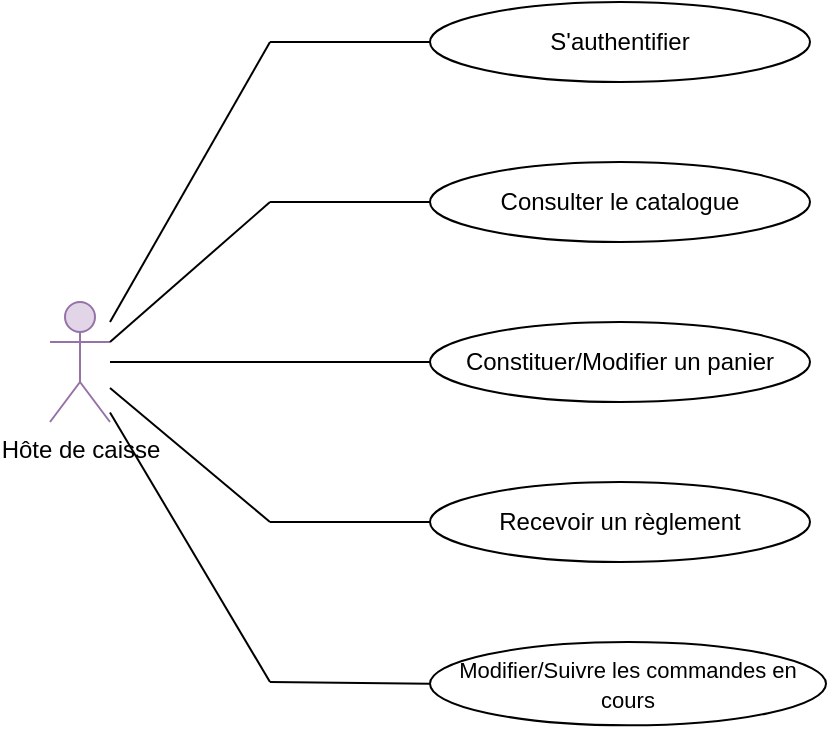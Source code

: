 <mxfile version="13.1.14" type="github">
  <diagram id="ceZ9f2kLIBMmKW1hbyQC" name="Page-1">
    <mxGraphModel dx="946" dy="521" grid="1" gridSize="10" guides="1" tooltips="1" connect="1" arrows="1" fold="1" page="1" pageScale="1" pageWidth="827" pageHeight="1169" math="0" shadow="0">
      <root>
        <mxCell id="0" />
        <mxCell id="1" parent="0" />
        <mxCell id="Xy7lXYXVQ5Ji8QcNzvNE-1" value="Hôte de caisse" style="shape=umlActor;verticalLabelPosition=bottom;labelBackgroundColor=#ffffff;verticalAlign=top;html=1;outlineConnect=0;fillColor=#e1d5e7;strokeColor=#9673a6;" parent="1" vertex="1">
          <mxGeometry x="50" y="290" width="30" height="60" as="geometry" />
        </mxCell>
        <mxCell id="Xy7lXYXVQ5Ji8QcNzvNE-2" value="S&#39;authentifier" style="ellipse;whiteSpace=wrap;html=1;" parent="1" vertex="1">
          <mxGeometry x="240" y="140" width="190" height="40" as="geometry" />
        </mxCell>
        <mxCell id="Xy7lXYXVQ5Ji8QcNzvNE-4" value="Constituer/Modifier un panier" style="ellipse;whiteSpace=wrap;html=1;" parent="1" vertex="1">
          <mxGeometry x="240" y="300" width="190" height="40" as="geometry" />
        </mxCell>
        <mxCell id="Xy7lXYXVQ5Ji8QcNzvNE-6" value="Consulter le catalogue" style="ellipse;whiteSpace=wrap;html=1;" parent="1" vertex="1">
          <mxGeometry x="240" y="220" width="190" height="40" as="geometry" />
        </mxCell>
        <mxCell id="Xy7lXYXVQ5Ji8QcNzvNE-7" value="Recevoir un règlement" style="ellipse;whiteSpace=wrap;html=1;" parent="1" vertex="1">
          <mxGeometry x="240" y="380" width="190" height="40" as="geometry" />
        </mxCell>
        <mxCell id="Xy7lXYXVQ5Ji8QcNzvNE-8" value="&lt;font style=&quot;font-size: 11px&quot;&gt;Modifier/Suivre les commandes en cours&lt;/font&gt;" style="ellipse;whiteSpace=wrap;html=1;aspect=fixed;" parent="1" vertex="1">
          <mxGeometry x="240" y="460" width="198" height="41.68" as="geometry" />
        </mxCell>
        <mxCell id="Xy7lXYXVQ5Ji8QcNzvNE-9" value="" style="endArrow=none;html=1;entryX=0;entryY=0.5;entryDx=0;entryDy=0;" parent="1" target="Xy7lXYXVQ5Ji8QcNzvNE-2" edge="1">
          <mxGeometry width="50" height="50" relative="1" as="geometry">
            <mxPoint x="160" y="160" as="sourcePoint" />
            <mxPoint x="440" y="290" as="targetPoint" />
          </mxGeometry>
        </mxCell>
        <mxCell id="Xy7lXYXVQ5Ji8QcNzvNE-10" value="" style="endArrow=none;html=1;entryX=0;entryY=0.5;entryDx=0;entryDy=0;" parent="1" target="Xy7lXYXVQ5Ji8QcNzvNE-6" edge="1">
          <mxGeometry width="50" height="50" relative="1" as="geometry">
            <mxPoint x="160" y="240" as="sourcePoint" />
            <mxPoint x="440" y="290" as="targetPoint" />
          </mxGeometry>
        </mxCell>
        <mxCell id="Xy7lXYXVQ5Ji8QcNzvNE-11" value="" style="endArrow=none;html=1;exitX=0;exitY=0.5;exitDx=0;exitDy=0;" parent="1" source="Xy7lXYXVQ5Ji8QcNzvNE-4" edge="1">
          <mxGeometry width="50" height="50" relative="1" as="geometry">
            <mxPoint x="390" y="340" as="sourcePoint" />
            <mxPoint x="160" y="320" as="targetPoint" />
          </mxGeometry>
        </mxCell>
        <mxCell id="Xy7lXYXVQ5Ji8QcNzvNE-12" value="" style="endArrow=none;html=1;entryX=0;entryY=0.5;entryDx=0;entryDy=0;" parent="1" target="Xy7lXYXVQ5Ji8QcNzvNE-7" edge="1">
          <mxGeometry width="50" height="50" relative="1" as="geometry">
            <mxPoint x="160" y="400" as="sourcePoint" />
            <mxPoint x="440" y="290" as="targetPoint" />
          </mxGeometry>
        </mxCell>
        <mxCell id="Xy7lXYXVQ5Ji8QcNzvNE-13" value="" style="endArrow=none;html=1;exitX=0;exitY=0.5;exitDx=0;exitDy=0;" parent="1" source="Xy7lXYXVQ5Ji8QcNzvNE-8" edge="1">
          <mxGeometry width="50" height="50" relative="1" as="geometry">
            <mxPoint x="390" y="340" as="sourcePoint" />
            <mxPoint x="160" y="480" as="targetPoint" />
          </mxGeometry>
        </mxCell>
        <mxCell id="Xy7lXYXVQ5Ji8QcNzvNE-14" value="" style="endArrow=none;html=1;" parent="1" edge="1">
          <mxGeometry width="50" height="50" relative="1" as="geometry">
            <mxPoint x="160" y="160" as="sourcePoint" />
            <mxPoint x="80" y="300" as="targetPoint" />
          </mxGeometry>
        </mxCell>
        <mxCell id="Xy7lXYXVQ5Ji8QcNzvNE-15" value="" style="endArrow=none;html=1;exitX=1;exitY=0.333;exitDx=0;exitDy=0;exitPerimeter=0;" parent="1" source="Xy7lXYXVQ5Ji8QcNzvNE-1" edge="1">
          <mxGeometry width="50" height="50" relative="1" as="geometry">
            <mxPoint x="390" y="340" as="sourcePoint" />
            <mxPoint x="160" y="240" as="targetPoint" />
          </mxGeometry>
        </mxCell>
        <mxCell id="Xy7lXYXVQ5Ji8QcNzvNE-16" value="" style="endArrow=none;html=1;" parent="1" target="Xy7lXYXVQ5Ji8QcNzvNE-1" edge="1">
          <mxGeometry width="50" height="50" relative="1" as="geometry">
            <mxPoint x="170" y="320" as="sourcePoint" />
            <mxPoint x="440" y="290" as="targetPoint" />
          </mxGeometry>
        </mxCell>
        <mxCell id="Xy7lXYXVQ5Ji8QcNzvNE-17" value="" style="endArrow=none;html=1;" parent="1" edge="1">
          <mxGeometry width="50" height="50" relative="1" as="geometry">
            <mxPoint x="80" y="333" as="sourcePoint" />
            <mxPoint x="160" y="400" as="targetPoint" />
          </mxGeometry>
        </mxCell>
        <mxCell id="Xy7lXYXVQ5Ji8QcNzvNE-18" value="" style="endArrow=none;html=1;" parent="1" source="Xy7lXYXVQ5Ji8QcNzvNE-1" edge="1">
          <mxGeometry width="50" height="50" relative="1" as="geometry">
            <mxPoint x="390" y="340" as="sourcePoint" />
            <mxPoint x="160" y="480" as="targetPoint" />
          </mxGeometry>
        </mxCell>
      </root>
    </mxGraphModel>
  </diagram>
</mxfile>
